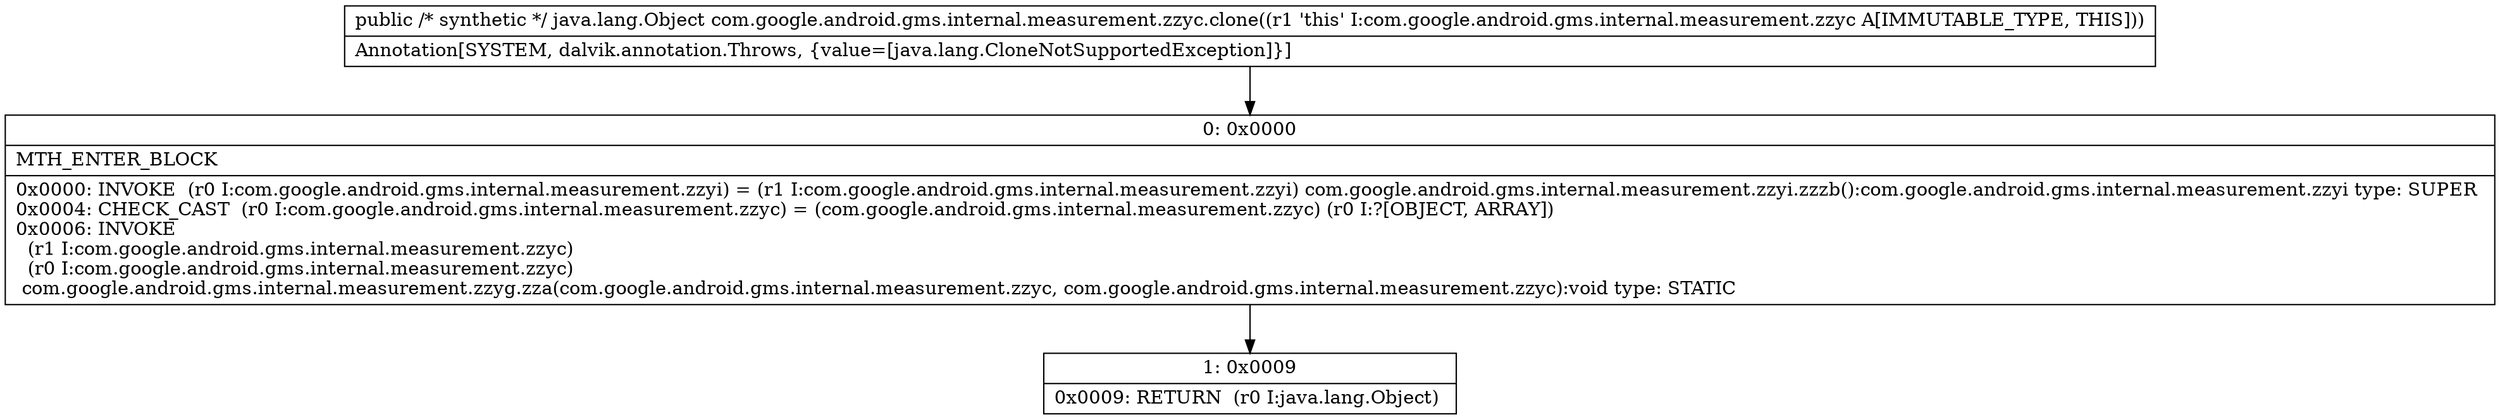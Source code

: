 digraph "CFG forcom.google.android.gms.internal.measurement.zzyc.clone()Ljava\/lang\/Object;" {
Node_0 [shape=record,label="{0\:\ 0x0000|MTH_ENTER_BLOCK\l|0x0000: INVOKE  (r0 I:com.google.android.gms.internal.measurement.zzyi) = (r1 I:com.google.android.gms.internal.measurement.zzyi) com.google.android.gms.internal.measurement.zzyi.zzzb():com.google.android.gms.internal.measurement.zzyi type: SUPER \l0x0004: CHECK_CAST  (r0 I:com.google.android.gms.internal.measurement.zzyc) = (com.google.android.gms.internal.measurement.zzyc) (r0 I:?[OBJECT, ARRAY]) \l0x0006: INVOKE  \l  (r1 I:com.google.android.gms.internal.measurement.zzyc)\l  (r0 I:com.google.android.gms.internal.measurement.zzyc)\l com.google.android.gms.internal.measurement.zzyg.zza(com.google.android.gms.internal.measurement.zzyc, com.google.android.gms.internal.measurement.zzyc):void type: STATIC \l}"];
Node_1 [shape=record,label="{1\:\ 0x0009|0x0009: RETURN  (r0 I:java.lang.Object) \l}"];
MethodNode[shape=record,label="{public \/* synthetic *\/ java.lang.Object com.google.android.gms.internal.measurement.zzyc.clone((r1 'this' I:com.google.android.gms.internal.measurement.zzyc A[IMMUTABLE_TYPE, THIS]))  | Annotation[SYSTEM, dalvik.annotation.Throws, \{value=[java.lang.CloneNotSupportedException]\}]\l}"];
MethodNode -> Node_0;
Node_0 -> Node_1;
}


